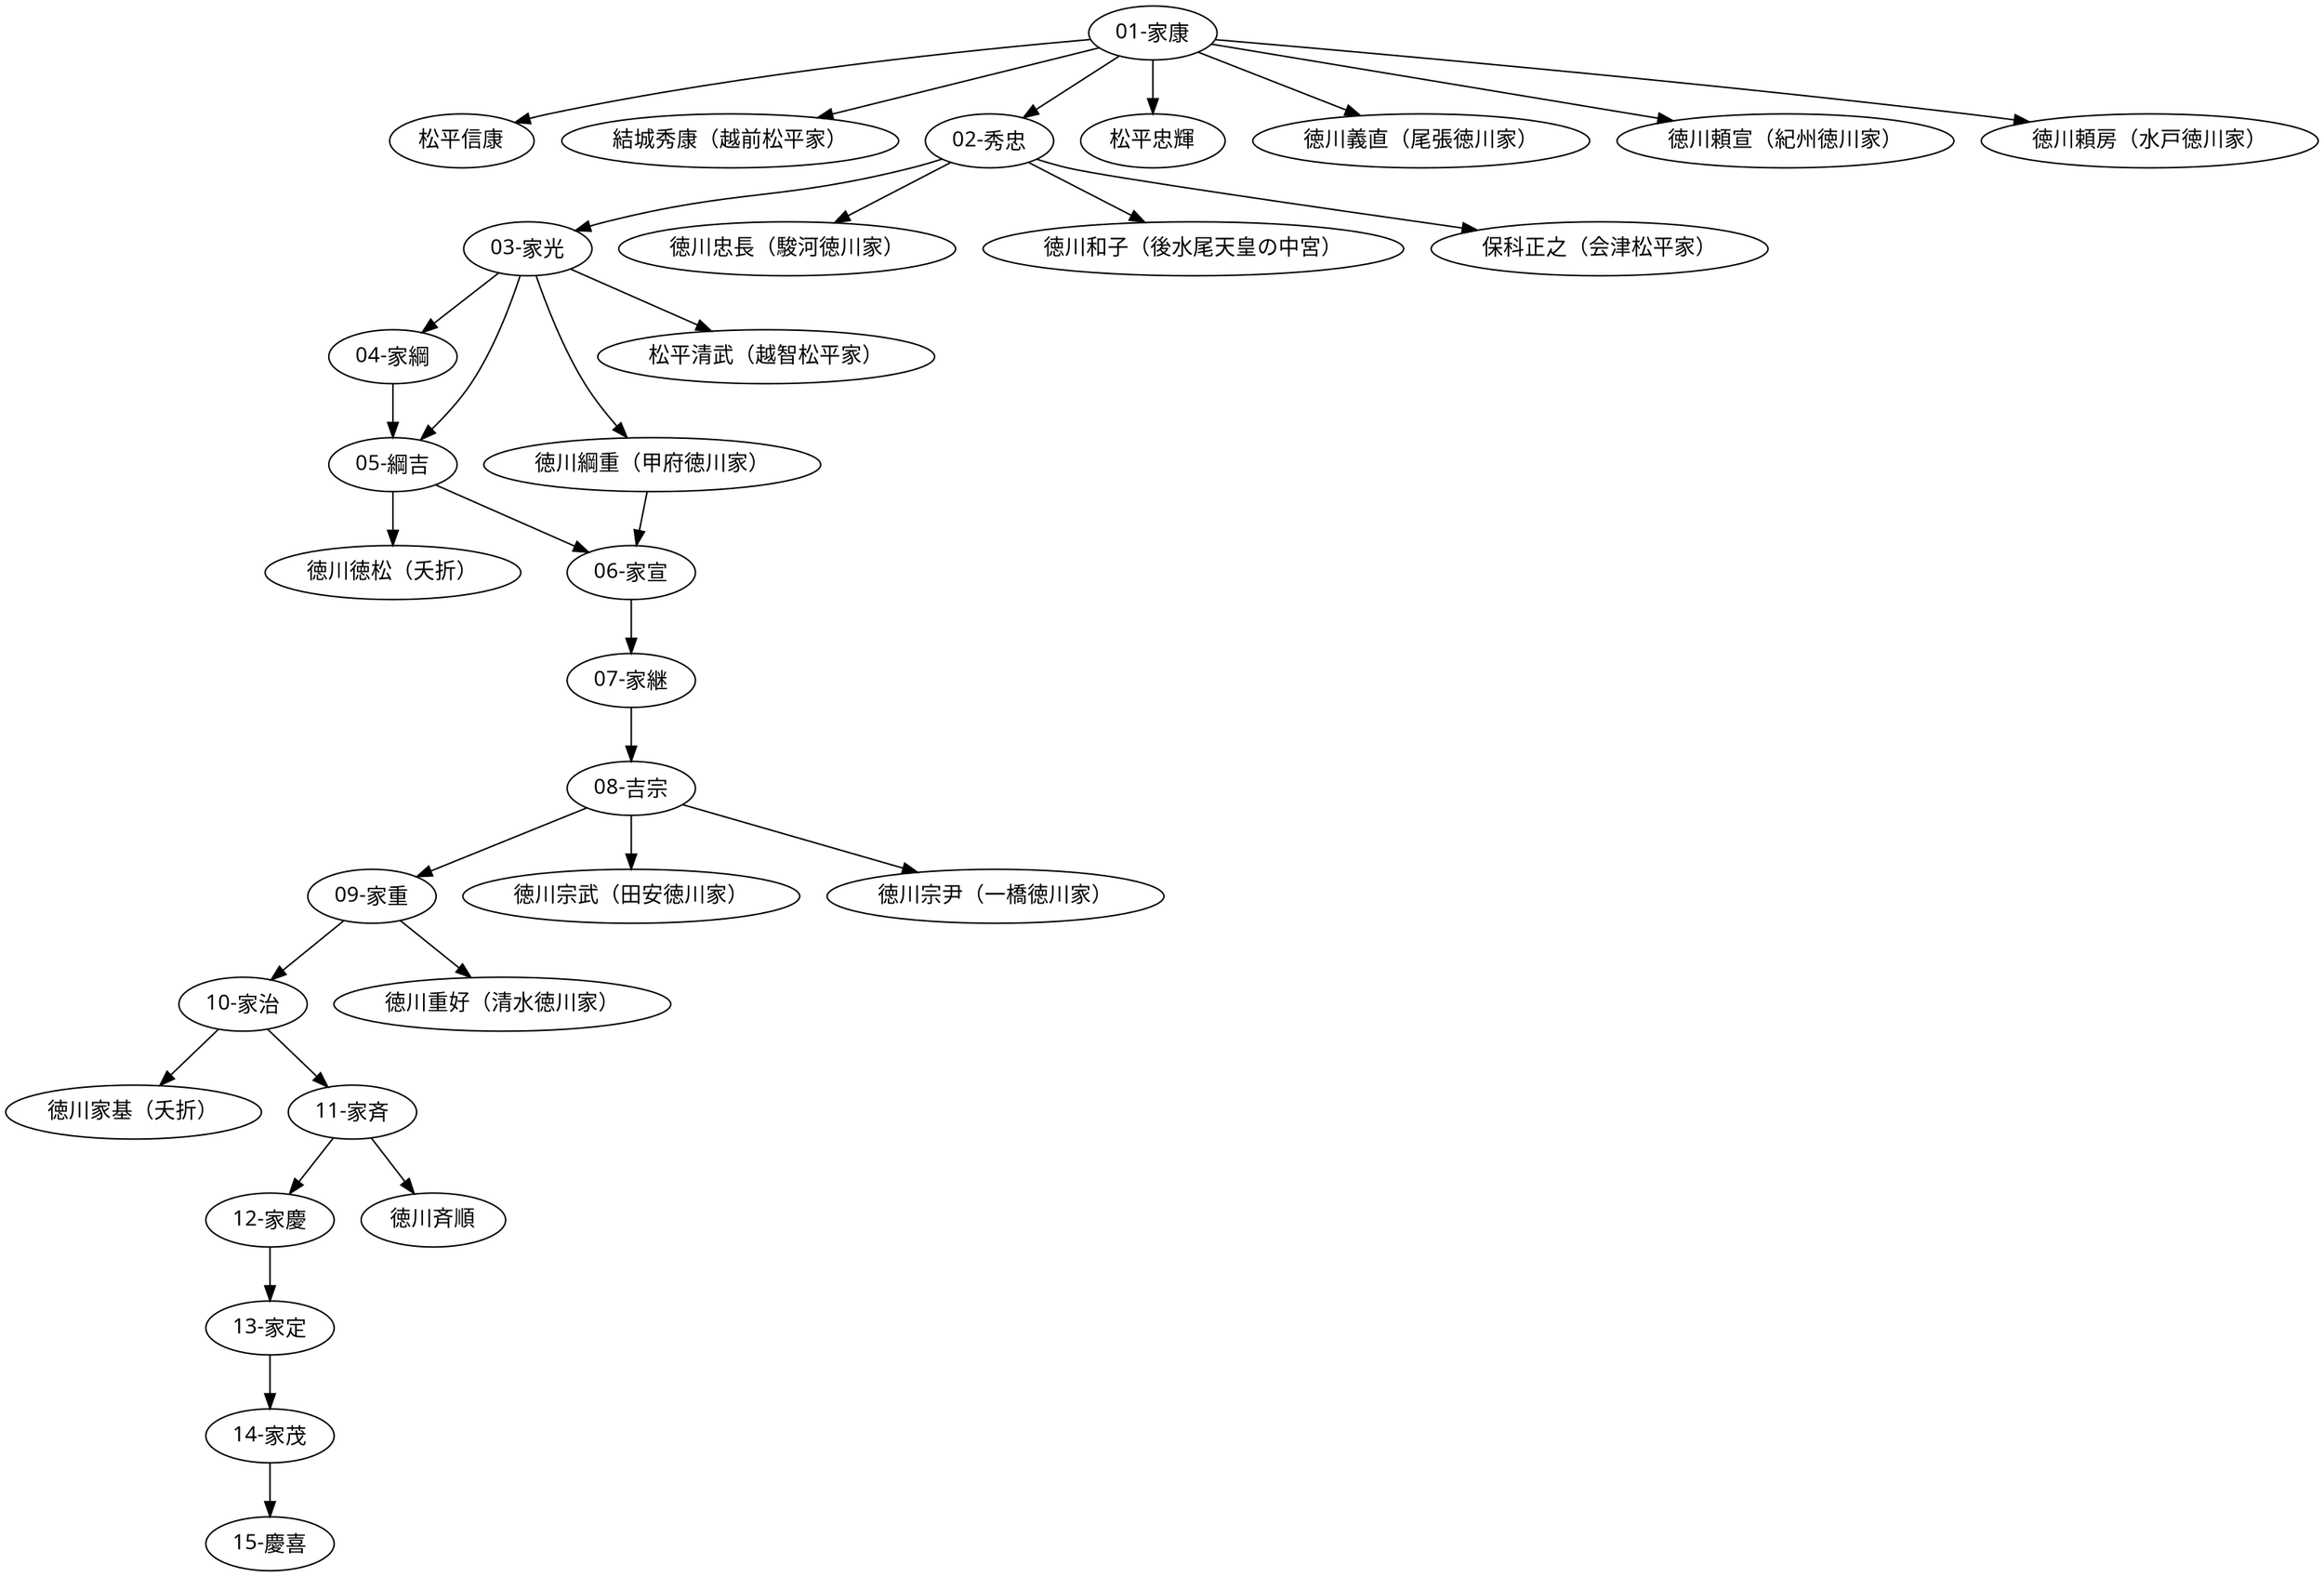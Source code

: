 // Kakeizu graph
digraph {
	"01-家康" [fontname="ＭＳ ゴシック"]
	"01-家康" [fontname="ＭＳ ゴシック"]
	"松平信康" [fontname="ＭＳ ゴシック"]
	"01-家康" -> "松平信康"
	"01-家康" [fontname="ＭＳ ゴシック"]
	"結城秀康（越前松平家）" [fontname="ＭＳ ゴシック"]
	"01-家康" -> "結城秀康（越前松平家）"
	"01-家康" [fontname="ＭＳ ゴシック"]
	"02-秀忠" [fontname="ＭＳ ゴシック"]
	"01-家康" -> "02-秀忠"
	"02-秀忠" [fontname="ＭＳ ゴシック"]
	"03-家光" [fontname="ＭＳ ゴシック"]
	"02-秀忠" -> "03-家光"
	"03-家光" [fontname="ＭＳ ゴシック"]
	"04-家綱" [fontname="ＭＳ ゴシック"]
	"03-家光" -> "04-家綱"
	"04-家綱" [fontname="ＭＳ ゴシック"]
	"05-綱吉" [fontname="ＭＳ ゴシック"]
	"04-家綱" -> "05-綱吉"
	"05-綱吉" [fontname="ＭＳ ゴシック"]
	"徳川徳松（夭折）" [fontname="ＭＳ ゴシック"]
	"05-綱吉" -> "徳川徳松（夭折）"
	"05-綱吉" [fontname="ＭＳ ゴシック"]
	"06-家宣" [fontname="ＭＳ ゴシック"]
	"05-綱吉" -> "06-家宣"
	"06-家宣" [fontname="ＭＳ ゴシック"]
	"07-家継" [fontname="ＭＳ ゴシック"]
	"06-家宣" -> "07-家継"
	"07-家継" [fontname="ＭＳ ゴシック"]
	"08-吉宗" [fontname="ＭＳ ゴシック"]
	"07-家継" -> "08-吉宗"
	"08-吉宗" [fontname="ＭＳ ゴシック"]
	"09-家重" [fontname="ＭＳ ゴシック"]
	"08-吉宗" -> "09-家重"
	"09-家重" [fontname="ＭＳ ゴシック"]
	"10-家治" [fontname="ＭＳ ゴシック"]
	"09-家重" -> "10-家治"
	"10-家治" [fontname="ＭＳ ゴシック"]
	"徳川家基（夭折）" [fontname="ＭＳ ゴシック"]
	"10-家治" -> "徳川家基（夭折）"
	"10-家治" [fontname="ＭＳ ゴシック"]
	"11-家斉" [fontname="ＭＳ ゴシック"]
	"10-家治" -> "11-家斉"
	"11-家斉" [fontname="ＭＳ ゴシック"]
	"12-家慶" [fontname="ＭＳ ゴシック"]
	"11-家斉" -> "12-家慶"
	"12-家慶" [fontname="ＭＳ ゴシック"]
	"13-家定" [fontname="ＭＳ ゴシック"]
	"12-家慶" -> "13-家定"
	"13-家定" [fontname="ＭＳ ゴシック"]
	"14-家茂" [fontname="ＭＳ ゴシック"]
	"13-家定" -> "14-家茂"
	"14-家茂" [fontname="ＭＳ ゴシック"]
	"15-慶喜" [fontname="ＭＳ ゴシック"]
	"14-家茂" -> "15-慶喜"
	"11-家斉" [fontname="ＭＳ ゴシック"]
	"徳川斉順" [fontname="ＭＳ ゴシック"]
	"11-家斉" -> "徳川斉順"
	"09-家重" [fontname="ＭＳ ゴシック"]
	"徳川重好（清水徳川家）" [fontname="ＭＳ ゴシック"]
	"09-家重" -> "徳川重好（清水徳川家）"
	"08-吉宗" [fontname="ＭＳ ゴシック"]
	"徳川宗武（田安徳川家）" [fontname="ＭＳ ゴシック"]
	"08-吉宗" -> "徳川宗武（田安徳川家）"
	"08-吉宗" [fontname="ＭＳ ゴシック"]
	"徳川宗尹（一橋徳川家）" [fontname="ＭＳ ゴシック"]
	"08-吉宗" -> "徳川宗尹（一橋徳川家）"
	"03-家光" [fontname="ＭＳ ゴシック"]
	"徳川綱重（甲府徳川家）" [fontname="ＭＳ ゴシック"]
	"03-家光" -> "徳川綱重（甲府徳川家）"
	"徳川綱重（甲府徳川家）" [fontname="ＭＳ ゴシック"]
	"06-家宣" [fontname="ＭＳ ゴシック"]
	"徳川綱重（甲府徳川家）" -> "06-家宣"
	"03-家光" [fontname="ＭＳ ゴシック"]
	"松平清武（越智松平家）" [fontname="ＭＳ ゴシック"]
	"03-家光" -> "松平清武（越智松平家）"
	"03-家光" [fontname="ＭＳ ゴシック"]
	"05-綱吉" [fontname="ＭＳ ゴシック"]
	"03-家光" -> "05-綱吉"
	"02-秀忠" [fontname="ＭＳ ゴシック"]
	"徳川忠長（駿河徳川家）" [fontname="ＭＳ ゴシック"]
	"02-秀忠" -> "徳川忠長（駿河徳川家）"
	"02-秀忠" [fontname="ＭＳ ゴシック"]
	"徳川和子（後水尾天皇の中宮）" [fontname="ＭＳ ゴシック"]
	"02-秀忠" -> "徳川和子（後水尾天皇の中宮）"
	"02-秀忠" [fontname="ＭＳ ゴシック"]
	"保科正之（会津松平家）" [fontname="ＭＳ ゴシック"]
	"02-秀忠" -> "保科正之（会津松平家）"
	"01-家康" [fontname="ＭＳ ゴシック"]
	"松平忠輝" [fontname="ＭＳ ゴシック"]
	"01-家康" -> "松平忠輝"
	"01-家康" [fontname="ＭＳ ゴシック"]
	"徳川義直（尾張徳川家）" [fontname="ＭＳ ゴシック"]
	"01-家康" -> "徳川義直（尾張徳川家）"
	"01-家康" [fontname="ＭＳ ゴシック"]
	"徳川頼宣（紀州徳川家）" [fontname="ＭＳ ゴシック"]
	"01-家康" -> "徳川頼宣（紀州徳川家）"
	"01-家康" [fontname="ＭＳ ゴシック"]
	"徳川頼房（水戸徳川家）" [fontname="ＭＳ ゴシック"]
	"01-家康" -> "徳川頼房（水戸徳川家）"
}
